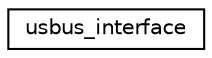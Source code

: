 digraph "Graphical Class Hierarchy"
{
 // LATEX_PDF_SIZE
  edge [fontname="Helvetica",fontsize="10",labelfontname="Helvetica",labelfontsize="10"];
  node [fontname="Helvetica",fontsize="10",shape=record];
  rankdir="LR";
  Node0 [label="usbus_interface",height=0.2,width=0.4,color="black", fillcolor="white", style="filled",URL="$structusbus__interface.html",tooltip="USBUS interface."];
}
